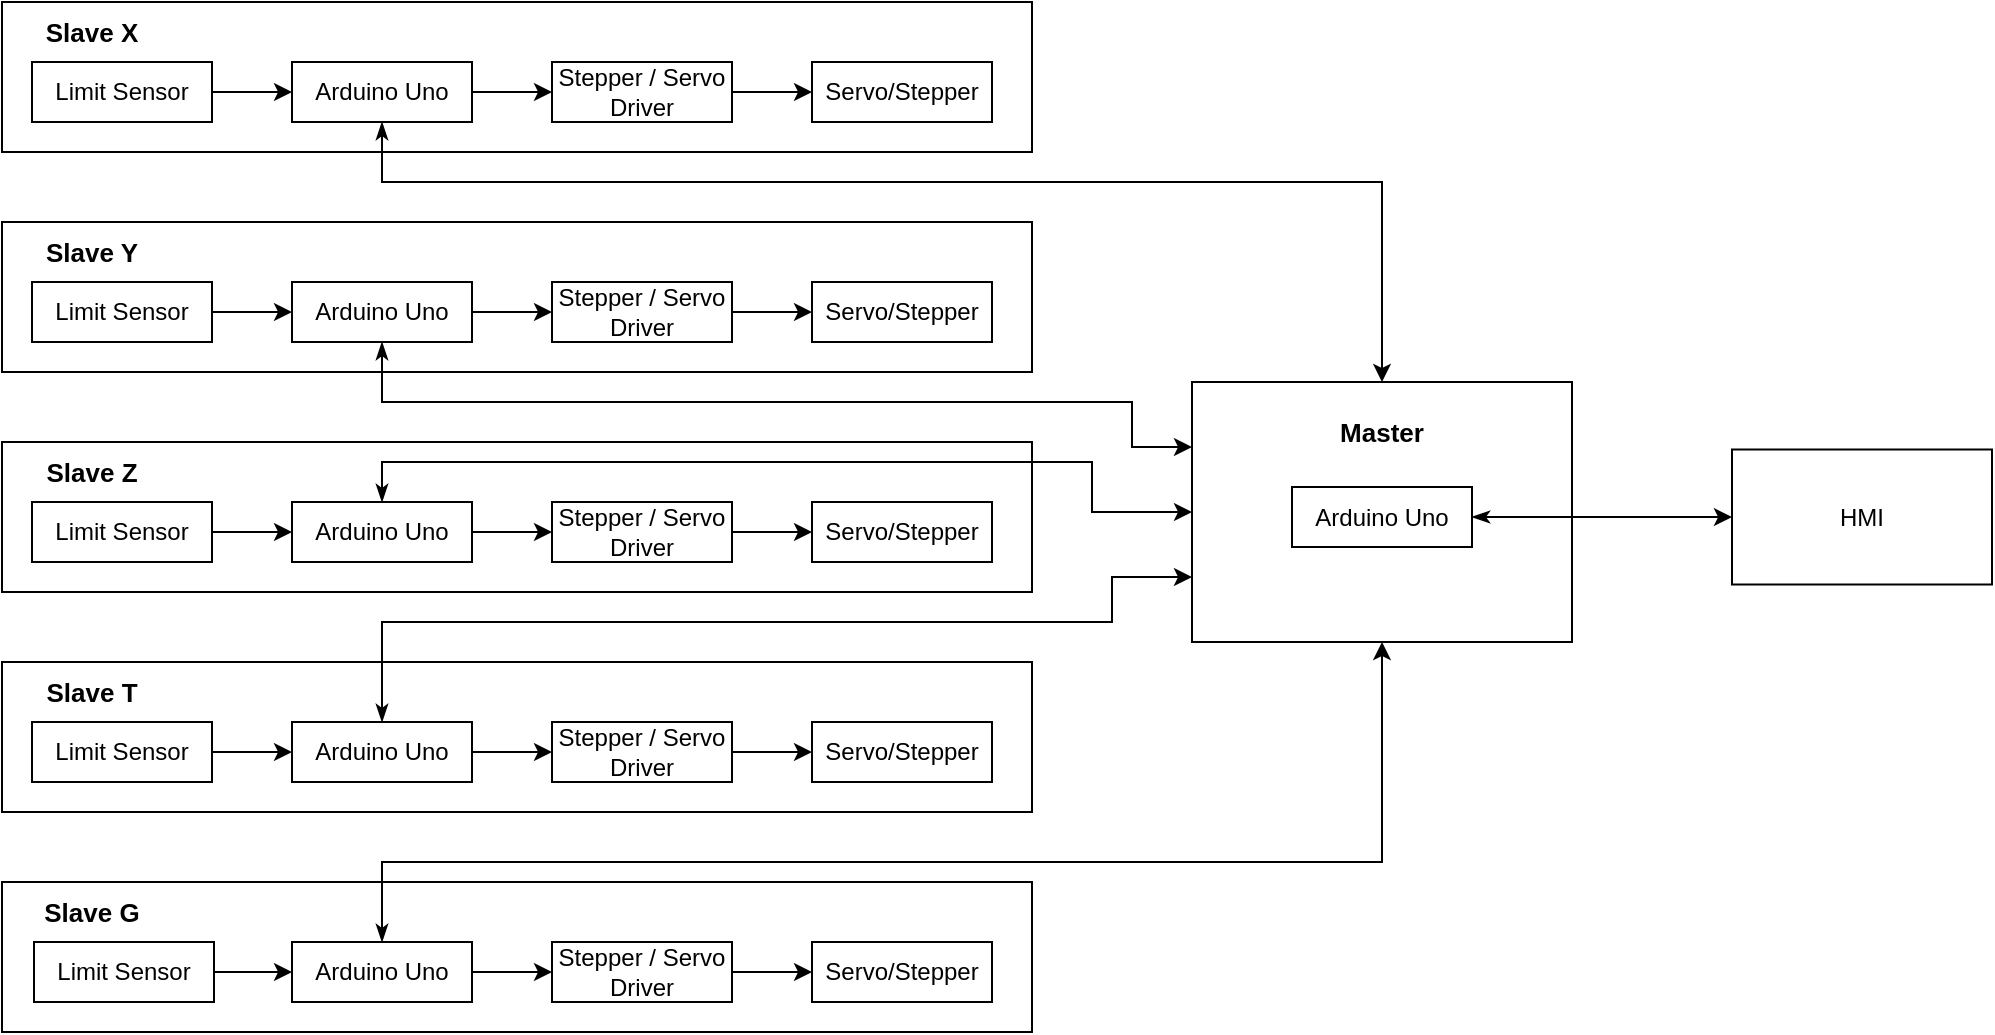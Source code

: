 <mxfile version="20.7.4" type="device"><diagram id="CBPdypOlAaC3pARpJhDJ" name="Page-1"><mxGraphModel dx="1114" dy="776" grid="1" gridSize="10" guides="1" tooltips="1" connect="1" arrows="1" fold="1" page="1" pageScale="1" pageWidth="3300" pageHeight="4681" math="0" shadow="0"><root><mxCell id="0"/><mxCell id="1" parent="0"/><mxCell id="-GhWx9u0eEQSAXF67euI-21" value="" style="rounded=0;whiteSpace=wrap;html=1;" vertex="1" parent="1"><mxGeometry x="175" y="90" width="515" height="75" as="geometry"/></mxCell><mxCell id="-GhWx9u0eEQSAXF67euI-15" style="edgeStyle=orthogonalEdgeStyle;rounded=0;orthogonalLoop=1;jettySize=auto;html=1;exitX=1;exitY=0.5;exitDx=0;exitDy=0;entryX=0;entryY=0.5;entryDx=0;entryDy=0;" edge="1" parent="1" source="-GhWx9u0eEQSAXF67euI-7" target="-GhWx9u0eEQSAXF67euI-12"><mxGeometry relative="1" as="geometry"/></mxCell><mxCell id="-GhWx9u0eEQSAXF67euI-7" value="Limit Sensor" style="rounded=0;whiteSpace=wrap;html=1;" vertex="1" parent="1"><mxGeometry x="190" y="120" width="90" height="30" as="geometry"/></mxCell><mxCell id="-GhWx9u0eEQSAXF67euI-18" style="edgeStyle=orthogonalEdgeStyle;rounded=0;orthogonalLoop=1;jettySize=auto;html=1;exitX=1;exitY=0.5;exitDx=0;exitDy=0;" edge="1" parent="1" source="-GhWx9u0eEQSAXF67euI-12" target="-GhWx9u0eEQSAXF67euI-16"><mxGeometry relative="1" as="geometry"/></mxCell><mxCell id="-GhWx9u0eEQSAXF67euI-81" style="edgeStyle=orthogonalEdgeStyle;rounded=0;orthogonalLoop=1;jettySize=auto;html=1;exitX=0.5;exitY=1;exitDx=0;exitDy=0;entryX=0.5;entryY=0;entryDx=0;entryDy=0;fontSize=13;startArrow=classicThin;startFill=1;" edge="1" parent="1" source="-GhWx9u0eEQSAXF67euI-12" target="-GhWx9u0eEQSAXF67euI-77"><mxGeometry relative="1" as="geometry"><Array as="points"><mxPoint x="365" y="180"/><mxPoint x="865" y="180"/></Array></mxGeometry></mxCell><mxCell id="-GhWx9u0eEQSAXF67euI-12" value="Arduino Uno" style="rounded=0;whiteSpace=wrap;html=1;" vertex="1" parent="1"><mxGeometry x="320" y="120" width="90" height="30" as="geometry"/></mxCell><mxCell id="-GhWx9u0eEQSAXF67euI-19" style="edgeStyle=orthogonalEdgeStyle;rounded=0;orthogonalLoop=1;jettySize=auto;html=1;exitX=1;exitY=0.5;exitDx=0;exitDy=0;" edge="1" parent="1" source="-GhWx9u0eEQSAXF67euI-16" target="-GhWx9u0eEQSAXF67euI-17"><mxGeometry relative="1" as="geometry"/></mxCell><mxCell id="-GhWx9u0eEQSAXF67euI-16" value="Stepper / Servo Driver" style="rounded=0;whiteSpace=wrap;html=1;" vertex="1" parent="1"><mxGeometry x="450" y="120" width="90" height="30" as="geometry"/></mxCell><mxCell id="-GhWx9u0eEQSAXF67euI-17" value="Servo/Stepper" style="rounded=0;whiteSpace=wrap;html=1;" vertex="1" parent="1"><mxGeometry x="580" y="120" width="90" height="30" as="geometry"/></mxCell><mxCell id="-GhWx9u0eEQSAXF67euI-23" value="Slave X" style="text;html=1;strokeColor=none;fillColor=none;align=center;verticalAlign=middle;whiteSpace=wrap;rounded=0;fontStyle=1;fontSize=13;" vertex="1" parent="1"><mxGeometry x="190" y="90" width="60" height="30" as="geometry"/></mxCell><mxCell id="-GhWx9u0eEQSAXF67euI-25" value="" style="rounded=0;whiteSpace=wrap;html=1;" vertex="1" parent="1"><mxGeometry x="175" y="200" width="515" height="75" as="geometry"/></mxCell><mxCell id="-GhWx9u0eEQSAXF67euI-26" style="edgeStyle=orthogonalEdgeStyle;rounded=0;orthogonalLoop=1;jettySize=auto;html=1;exitX=1;exitY=0.5;exitDx=0;exitDy=0;entryX=0;entryY=0.5;entryDx=0;entryDy=0;" edge="1" parent="1" source="-GhWx9u0eEQSAXF67euI-27" target="-GhWx9u0eEQSAXF67euI-29"><mxGeometry relative="1" as="geometry"/></mxCell><mxCell id="-GhWx9u0eEQSAXF67euI-27" value="Limit Sensor" style="rounded=0;whiteSpace=wrap;html=1;" vertex="1" parent="1"><mxGeometry x="190" y="230" width="90" height="30" as="geometry"/></mxCell><mxCell id="-GhWx9u0eEQSAXF67euI-28" style="edgeStyle=orthogonalEdgeStyle;rounded=0;orthogonalLoop=1;jettySize=auto;html=1;exitX=1;exitY=0.5;exitDx=0;exitDy=0;" edge="1" parent="1" source="-GhWx9u0eEQSAXF67euI-29" target="-GhWx9u0eEQSAXF67euI-31"><mxGeometry relative="1" as="geometry"/></mxCell><mxCell id="-GhWx9u0eEQSAXF67euI-89" style="edgeStyle=orthogonalEdgeStyle;rounded=0;orthogonalLoop=1;jettySize=auto;html=1;exitX=0.5;exitY=1;exitDx=0;exitDy=0;entryX=0;entryY=0.25;entryDx=0;entryDy=0;fontSize=13;startArrow=classicThin;startFill=1;" edge="1" parent="1" source="-GhWx9u0eEQSAXF67euI-29" target="-GhWx9u0eEQSAXF67euI-77"><mxGeometry relative="1" as="geometry"><Array as="points"><mxPoint x="365" y="290"/><mxPoint x="740" y="290"/><mxPoint x="740" y="312"/></Array></mxGeometry></mxCell><mxCell id="-GhWx9u0eEQSAXF67euI-29" value="Arduino Uno" style="rounded=0;whiteSpace=wrap;html=1;" vertex="1" parent="1"><mxGeometry x="320" y="230" width="90" height="30" as="geometry"/></mxCell><mxCell id="-GhWx9u0eEQSAXF67euI-30" style="edgeStyle=orthogonalEdgeStyle;rounded=0;orthogonalLoop=1;jettySize=auto;html=1;exitX=1;exitY=0.5;exitDx=0;exitDy=0;" edge="1" parent="1" source="-GhWx9u0eEQSAXF67euI-31" target="-GhWx9u0eEQSAXF67euI-32"><mxGeometry relative="1" as="geometry"/></mxCell><mxCell id="-GhWx9u0eEQSAXF67euI-31" value="Stepper / Servo Driver" style="rounded=0;whiteSpace=wrap;html=1;" vertex="1" parent="1"><mxGeometry x="450" y="230" width="90" height="30" as="geometry"/></mxCell><mxCell id="-GhWx9u0eEQSAXF67euI-32" value="Servo/Stepper" style="rounded=0;whiteSpace=wrap;html=1;" vertex="1" parent="1"><mxGeometry x="580" y="230" width="90" height="30" as="geometry"/></mxCell><mxCell id="-GhWx9u0eEQSAXF67euI-33" value="Slave Y" style="text;html=1;strokeColor=none;fillColor=none;align=center;verticalAlign=middle;whiteSpace=wrap;rounded=0;fontStyle=1;fontSize=13;" vertex="1" parent="1"><mxGeometry x="190" y="200" width="60" height="30" as="geometry"/></mxCell><mxCell id="-GhWx9u0eEQSAXF67euI-40" value="" style="rounded=0;whiteSpace=wrap;html=1;" vertex="1" parent="1"><mxGeometry x="175" y="310" width="515" height="75" as="geometry"/></mxCell><mxCell id="-GhWx9u0eEQSAXF67euI-41" style="edgeStyle=orthogonalEdgeStyle;rounded=0;orthogonalLoop=1;jettySize=auto;html=1;exitX=1;exitY=0.5;exitDx=0;exitDy=0;entryX=0;entryY=0.5;entryDx=0;entryDy=0;" edge="1" parent="1" source="-GhWx9u0eEQSAXF67euI-42" target="-GhWx9u0eEQSAXF67euI-44"><mxGeometry relative="1" as="geometry"/></mxCell><mxCell id="-GhWx9u0eEQSAXF67euI-42" value="Limit Sensor" style="rounded=0;whiteSpace=wrap;html=1;" vertex="1" parent="1"><mxGeometry x="190" y="340" width="90" height="30" as="geometry"/></mxCell><mxCell id="-GhWx9u0eEQSAXF67euI-43" style="edgeStyle=orthogonalEdgeStyle;rounded=0;orthogonalLoop=1;jettySize=auto;html=1;exitX=1;exitY=0.5;exitDx=0;exitDy=0;" edge="1" parent="1" source="-GhWx9u0eEQSAXF67euI-44" target="-GhWx9u0eEQSAXF67euI-46"><mxGeometry relative="1" as="geometry"/></mxCell><mxCell id="-GhWx9u0eEQSAXF67euI-90" style="edgeStyle=orthogonalEdgeStyle;rounded=0;orthogonalLoop=1;jettySize=auto;html=1;exitX=0.5;exitY=0;exitDx=0;exitDy=0;fontSize=13;startArrow=classicThin;startFill=1;" edge="1" parent="1" source="-GhWx9u0eEQSAXF67euI-44" target="-GhWx9u0eEQSAXF67euI-77"><mxGeometry relative="1" as="geometry"><Array as="points"><mxPoint x="365" y="320"/><mxPoint x="720" y="320"/><mxPoint x="720" y="345"/></Array></mxGeometry></mxCell><mxCell id="-GhWx9u0eEQSAXF67euI-44" value="Arduino Uno" style="rounded=0;whiteSpace=wrap;html=1;" vertex="1" parent="1"><mxGeometry x="320" y="340" width="90" height="30" as="geometry"/></mxCell><mxCell id="-GhWx9u0eEQSAXF67euI-45" style="edgeStyle=orthogonalEdgeStyle;rounded=0;orthogonalLoop=1;jettySize=auto;html=1;exitX=1;exitY=0.5;exitDx=0;exitDy=0;" edge="1" parent="1" source="-GhWx9u0eEQSAXF67euI-46" target="-GhWx9u0eEQSAXF67euI-47"><mxGeometry relative="1" as="geometry"/></mxCell><mxCell id="-GhWx9u0eEQSAXF67euI-46" value="Stepper / Servo Driver" style="rounded=0;whiteSpace=wrap;html=1;" vertex="1" parent="1"><mxGeometry x="450" y="340" width="90" height="30" as="geometry"/></mxCell><mxCell id="-GhWx9u0eEQSAXF67euI-47" value="Servo/Stepper" style="rounded=0;whiteSpace=wrap;html=1;" vertex="1" parent="1"><mxGeometry x="580" y="340" width="90" height="30" as="geometry"/></mxCell><mxCell id="-GhWx9u0eEQSAXF67euI-48" value="Slave Z" style="text;html=1;strokeColor=none;fillColor=none;align=center;verticalAlign=middle;whiteSpace=wrap;rounded=0;fontStyle=1;fontSize=13;" vertex="1" parent="1"><mxGeometry x="190" y="310" width="60" height="30" as="geometry"/></mxCell><mxCell id="-GhWx9u0eEQSAXF67euI-49" value="" style="rounded=0;whiteSpace=wrap;html=1;" vertex="1" parent="1"><mxGeometry x="175" y="420" width="515" height="75" as="geometry"/></mxCell><mxCell id="-GhWx9u0eEQSAXF67euI-50" style="edgeStyle=orthogonalEdgeStyle;rounded=0;orthogonalLoop=1;jettySize=auto;html=1;exitX=1;exitY=0.5;exitDx=0;exitDy=0;entryX=0;entryY=0.5;entryDx=0;entryDy=0;" edge="1" parent="1" source="-GhWx9u0eEQSAXF67euI-51" target="-GhWx9u0eEQSAXF67euI-53"><mxGeometry relative="1" as="geometry"/></mxCell><mxCell id="-GhWx9u0eEQSAXF67euI-51" value="Limit Sensor" style="rounded=0;whiteSpace=wrap;html=1;" vertex="1" parent="1"><mxGeometry x="190" y="450" width="90" height="30" as="geometry"/></mxCell><mxCell id="-GhWx9u0eEQSAXF67euI-52" style="edgeStyle=orthogonalEdgeStyle;rounded=0;orthogonalLoop=1;jettySize=auto;html=1;exitX=1;exitY=0.5;exitDx=0;exitDy=0;" edge="1" parent="1" source="-GhWx9u0eEQSAXF67euI-53" target="-GhWx9u0eEQSAXF67euI-55"><mxGeometry relative="1" as="geometry"/></mxCell><mxCell id="-GhWx9u0eEQSAXF67euI-88" style="edgeStyle=orthogonalEdgeStyle;rounded=0;orthogonalLoop=1;jettySize=auto;html=1;exitX=0.5;exitY=0;exitDx=0;exitDy=0;entryX=0;entryY=0.75;entryDx=0;entryDy=0;fontSize=13;startArrow=classicThin;startFill=1;" edge="1" parent="1" source="-GhWx9u0eEQSAXF67euI-53" target="-GhWx9u0eEQSAXF67euI-77"><mxGeometry relative="1" as="geometry"><Array as="points"><mxPoint x="365" y="400"/><mxPoint x="730" y="400"/><mxPoint x="730" y="378"/></Array></mxGeometry></mxCell><mxCell id="-GhWx9u0eEQSAXF67euI-53" value="Arduino Uno" style="rounded=0;whiteSpace=wrap;html=1;" vertex="1" parent="1"><mxGeometry x="320" y="450" width="90" height="30" as="geometry"/></mxCell><mxCell id="-GhWx9u0eEQSAXF67euI-54" style="edgeStyle=orthogonalEdgeStyle;rounded=0;orthogonalLoop=1;jettySize=auto;html=1;exitX=1;exitY=0.5;exitDx=0;exitDy=0;" edge="1" parent="1" source="-GhWx9u0eEQSAXF67euI-55" target="-GhWx9u0eEQSAXF67euI-56"><mxGeometry relative="1" as="geometry"/></mxCell><mxCell id="-GhWx9u0eEQSAXF67euI-55" value="Stepper / Servo Driver" style="rounded=0;whiteSpace=wrap;html=1;" vertex="1" parent="1"><mxGeometry x="450" y="450" width="90" height="30" as="geometry"/></mxCell><mxCell id="-GhWx9u0eEQSAXF67euI-56" value="Servo/Stepper" style="rounded=0;whiteSpace=wrap;html=1;" vertex="1" parent="1"><mxGeometry x="580" y="450" width="90" height="30" as="geometry"/></mxCell><mxCell id="-GhWx9u0eEQSAXF67euI-57" value="Slave T" style="text;html=1;strokeColor=none;fillColor=none;align=center;verticalAlign=middle;whiteSpace=wrap;rounded=0;fontStyle=1;fontSize=13;" vertex="1" parent="1"><mxGeometry x="190" y="420" width="60" height="30" as="geometry"/></mxCell><mxCell id="-GhWx9u0eEQSAXF67euI-67" value="" style="rounded=0;whiteSpace=wrap;html=1;" vertex="1" parent="1"><mxGeometry x="175" y="530" width="515" height="75" as="geometry"/></mxCell><mxCell id="-GhWx9u0eEQSAXF67euI-68" style="edgeStyle=orthogonalEdgeStyle;rounded=0;orthogonalLoop=1;jettySize=auto;html=1;exitX=1;exitY=0.5;exitDx=0;exitDy=0;entryX=0;entryY=0.5;entryDx=0;entryDy=0;" edge="1" parent="1" source="-GhWx9u0eEQSAXF67euI-69" target="-GhWx9u0eEQSAXF67euI-71"><mxGeometry relative="1" as="geometry"/></mxCell><mxCell id="-GhWx9u0eEQSAXF67euI-69" value="Limit Sensor" style="rounded=0;whiteSpace=wrap;html=1;" vertex="1" parent="1"><mxGeometry x="191" y="560" width="90" height="30" as="geometry"/></mxCell><mxCell id="-GhWx9u0eEQSAXF67euI-70" style="edgeStyle=orthogonalEdgeStyle;rounded=0;orthogonalLoop=1;jettySize=auto;html=1;exitX=1;exitY=0.5;exitDx=0;exitDy=0;" edge="1" parent="1" source="-GhWx9u0eEQSAXF67euI-71" target="-GhWx9u0eEQSAXF67euI-73"><mxGeometry relative="1" as="geometry"/></mxCell><mxCell id="-GhWx9u0eEQSAXF67euI-82" style="edgeStyle=orthogonalEdgeStyle;rounded=0;orthogonalLoop=1;jettySize=auto;html=1;exitX=0.5;exitY=0;exitDx=0;exitDy=0;fontSize=13;startArrow=classicThin;startFill=1;" edge="1" parent="1" source="-GhWx9u0eEQSAXF67euI-71" target="-GhWx9u0eEQSAXF67euI-77"><mxGeometry relative="1" as="geometry"><Array as="points"><mxPoint x="365" y="520"/><mxPoint x="865" y="520"/></Array></mxGeometry></mxCell><mxCell id="-GhWx9u0eEQSAXF67euI-71" value="Arduino Uno" style="rounded=0;whiteSpace=wrap;html=1;" vertex="1" parent="1"><mxGeometry x="320" y="560" width="90" height="30" as="geometry"/></mxCell><mxCell id="-GhWx9u0eEQSAXF67euI-72" style="edgeStyle=orthogonalEdgeStyle;rounded=0;orthogonalLoop=1;jettySize=auto;html=1;exitX=1;exitY=0.5;exitDx=0;exitDy=0;" edge="1" parent="1" source="-GhWx9u0eEQSAXF67euI-73" target="-GhWx9u0eEQSAXF67euI-74"><mxGeometry relative="1" as="geometry"/></mxCell><mxCell id="-GhWx9u0eEQSAXF67euI-73" value="Stepper / Servo Driver" style="rounded=0;whiteSpace=wrap;html=1;" vertex="1" parent="1"><mxGeometry x="450" y="560" width="90" height="30" as="geometry"/></mxCell><mxCell id="-GhWx9u0eEQSAXF67euI-74" value="Servo/Stepper" style="rounded=0;whiteSpace=wrap;html=1;" vertex="1" parent="1"><mxGeometry x="580" y="560" width="90" height="30" as="geometry"/></mxCell><mxCell id="-GhWx9u0eEQSAXF67euI-75" value="Slave G" style="text;html=1;strokeColor=none;fillColor=none;align=center;verticalAlign=middle;whiteSpace=wrap;rounded=0;fontStyle=1;fontSize=13;" vertex="1" parent="1"><mxGeometry x="190" y="530" width="60" height="30" as="geometry"/></mxCell><mxCell id="-GhWx9u0eEQSAXF67euI-77" value="" style="rounded=0;whiteSpace=wrap;html=1;" vertex="1" parent="1"><mxGeometry x="770" y="280" width="190" height="130" as="geometry"/></mxCell><mxCell id="-GhWx9u0eEQSAXF67euI-92" style="edgeStyle=orthogonalEdgeStyle;rounded=0;orthogonalLoop=1;jettySize=auto;html=1;exitX=1;exitY=0.5;exitDx=0;exitDy=0;fontSize=13;startArrow=classicThin;startFill=1;" edge="1" parent="1" source="-GhWx9u0eEQSAXF67euI-78" target="-GhWx9u0eEQSAXF67euI-91"><mxGeometry relative="1" as="geometry"/></mxCell><mxCell id="-GhWx9u0eEQSAXF67euI-78" value="Arduino Uno" style="rounded=0;whiteSpace=wrap;html=1;" vertex="1" parent="1"><mxGeometry x="820" y="332.5" width="90" height="30" as="geometry"/></mxCell><mxCell id="-GhWx9u0eEQSAXF67euI-79" value="Master" style="text;html=1;strokeColor=none;fillColor=none;align=center;verticalAlign=middle;whiteSpace=wrap;rounded=0;fontStyle=1;fontSize=13;" vertex="1" parent="1"><mxGeometry x="835" y="290" width="60" height="30" as="geometry"/></mxCell><mxCell id="-GhWx9u0eEQSAXF67euI-91" value="HMI" style="rounded=0;whiteSpace=wrap;html=1;" vertex="1" parent="1"><mxGeometry x="1040" y="313.75" width="130" height="67.5" as="geometry"/></mxCell></root></mxGraphModel></diagram></mxfile>